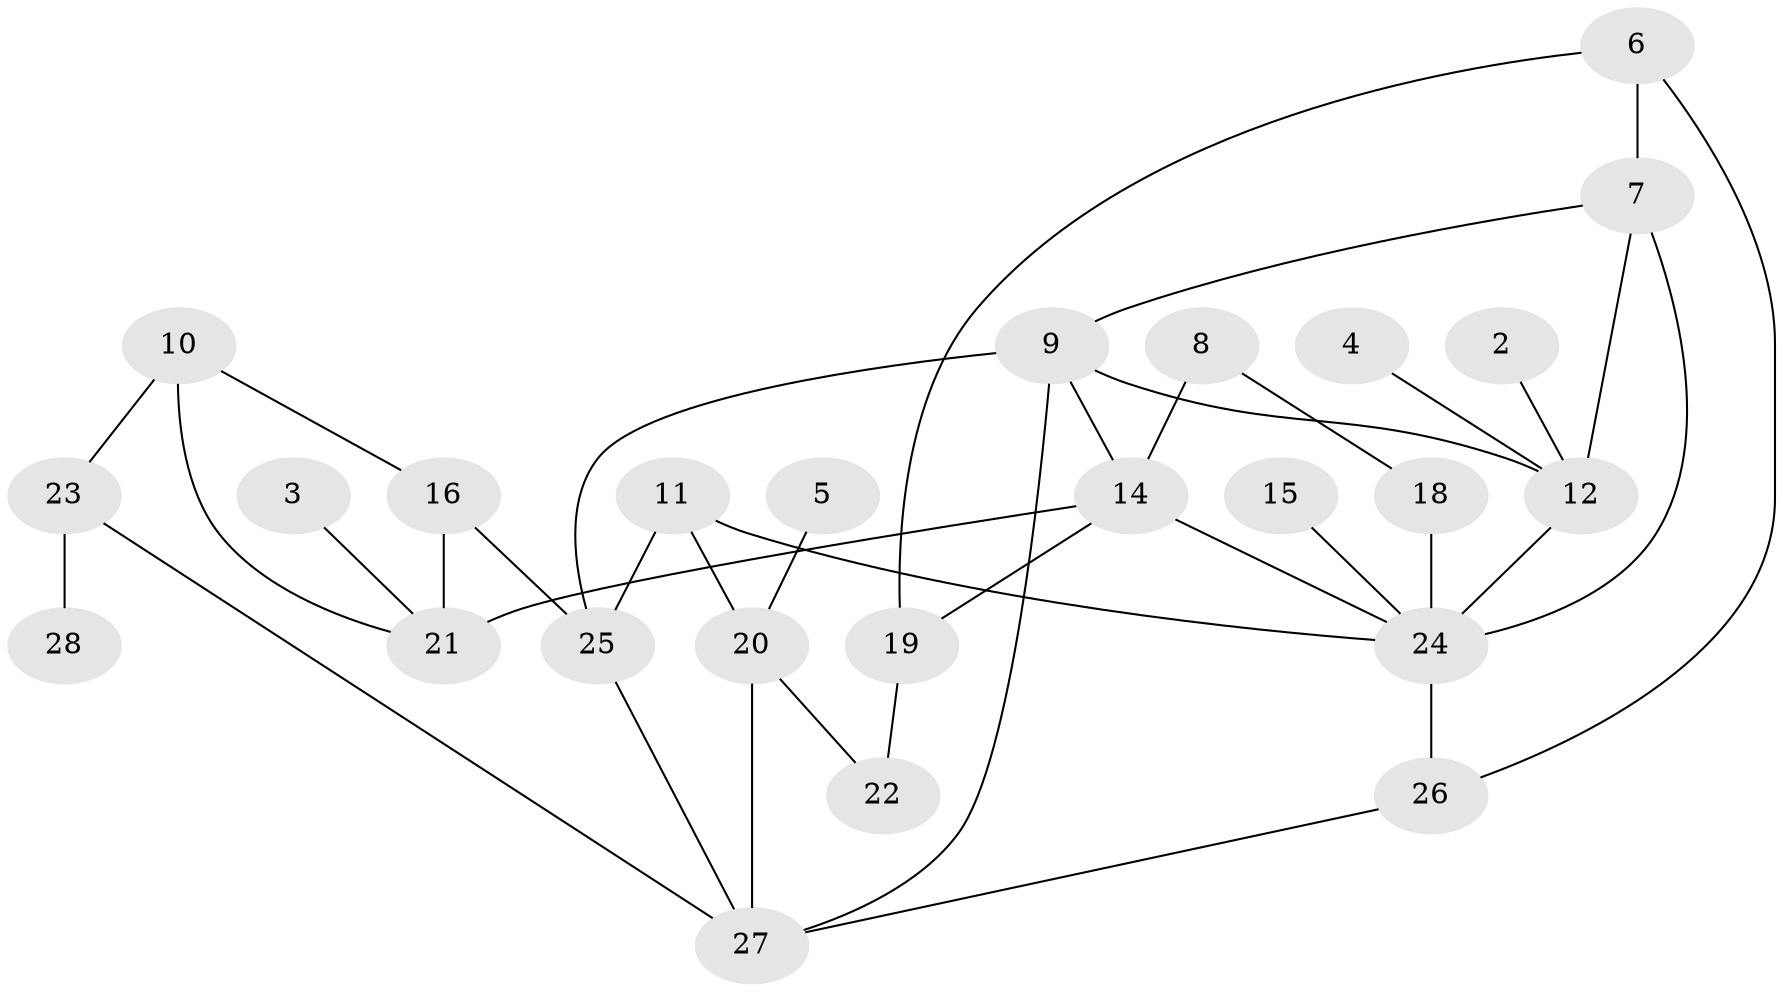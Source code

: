 // original degree distribution, {3: 0.23214285714285715, 4: 0.21428571428571427, 0: 0.05357142857142857, 1: 0.25, 5: 0.017857142857142856, 2: 0.19642857142857142, 6: 0.03571428571428571}
// Generated by graph-tools (version 1.1) at 2025/49/03/09/25 03:49:03]
// undirected, 25 vertices, 38 edges
graph export_dot {
graph [start="1"]
  node [color=gray90,style=filled];
  2;
  3;
  4;
  5;
  6;
  7;
  8;
  9;
  10;
  11;
  12;
  14;
  15;
  16;
  18;
  19;
  20;
  21;
  22;
  23;
  24;
  25;
  26;
  27;
  28;
  2 -- 12 [weight=1.0];
  3 -- 21 [weight=1.0];
  4 -- 12 [weight=1.0];
  5 -- 20 [weight=1.0];
  6 -- 7 [weight=1.0];
  6 -- 19 [weight=1.0];
  6 -- 26 [weight=1.0];
  7 -- 9 [weight=1.0];
  7 -- 12 [weight=1.0];
  7 -- 24 [weight=2.0];
  8 -- 14 [weight=1.0];
  8 -- 18 [weight=1.0];
  9 -- 12 [weight=1.0];
  9 -- 14 [weight=1.0];
  9 -- 25 [weight=1.0];
  9 -- 27 [weight=1.0];
  10 -- 16 [weight=1.0];
  10 -- 21 [weight=1.0];
  10 -- 23 [weight=1.0];
  11 -- 20 [weight=1.0];
  11 -- 24 [weight=1.0];
  11 -- 25 [weight=1.0];
  12 -- 24 [weight=1.0];
  14 -- 19 [weight=1.0];
  14 -- 21 [weight=1.0];
  14 -- 24 [weight=1.0];
  15 -- 24 [weight=1.0];
  16 -- 21 [weight=2.0];
  16 -- 25 [weight=1.0];
  18 -- 24 [weight=1.0];
  19 -- 22 [weight=1.0];
  20 -- 22 [weight=1.0];
  20 -- 27 [weight=1.0];
  23 -- 27 [weight=1.0];
  23 -- 28 [weight=1.0];
  24 -- 26 [weight=1.0];
  25 -- 27 [weight=1.0];
  26 -- 27 [weight=1.0];
}
